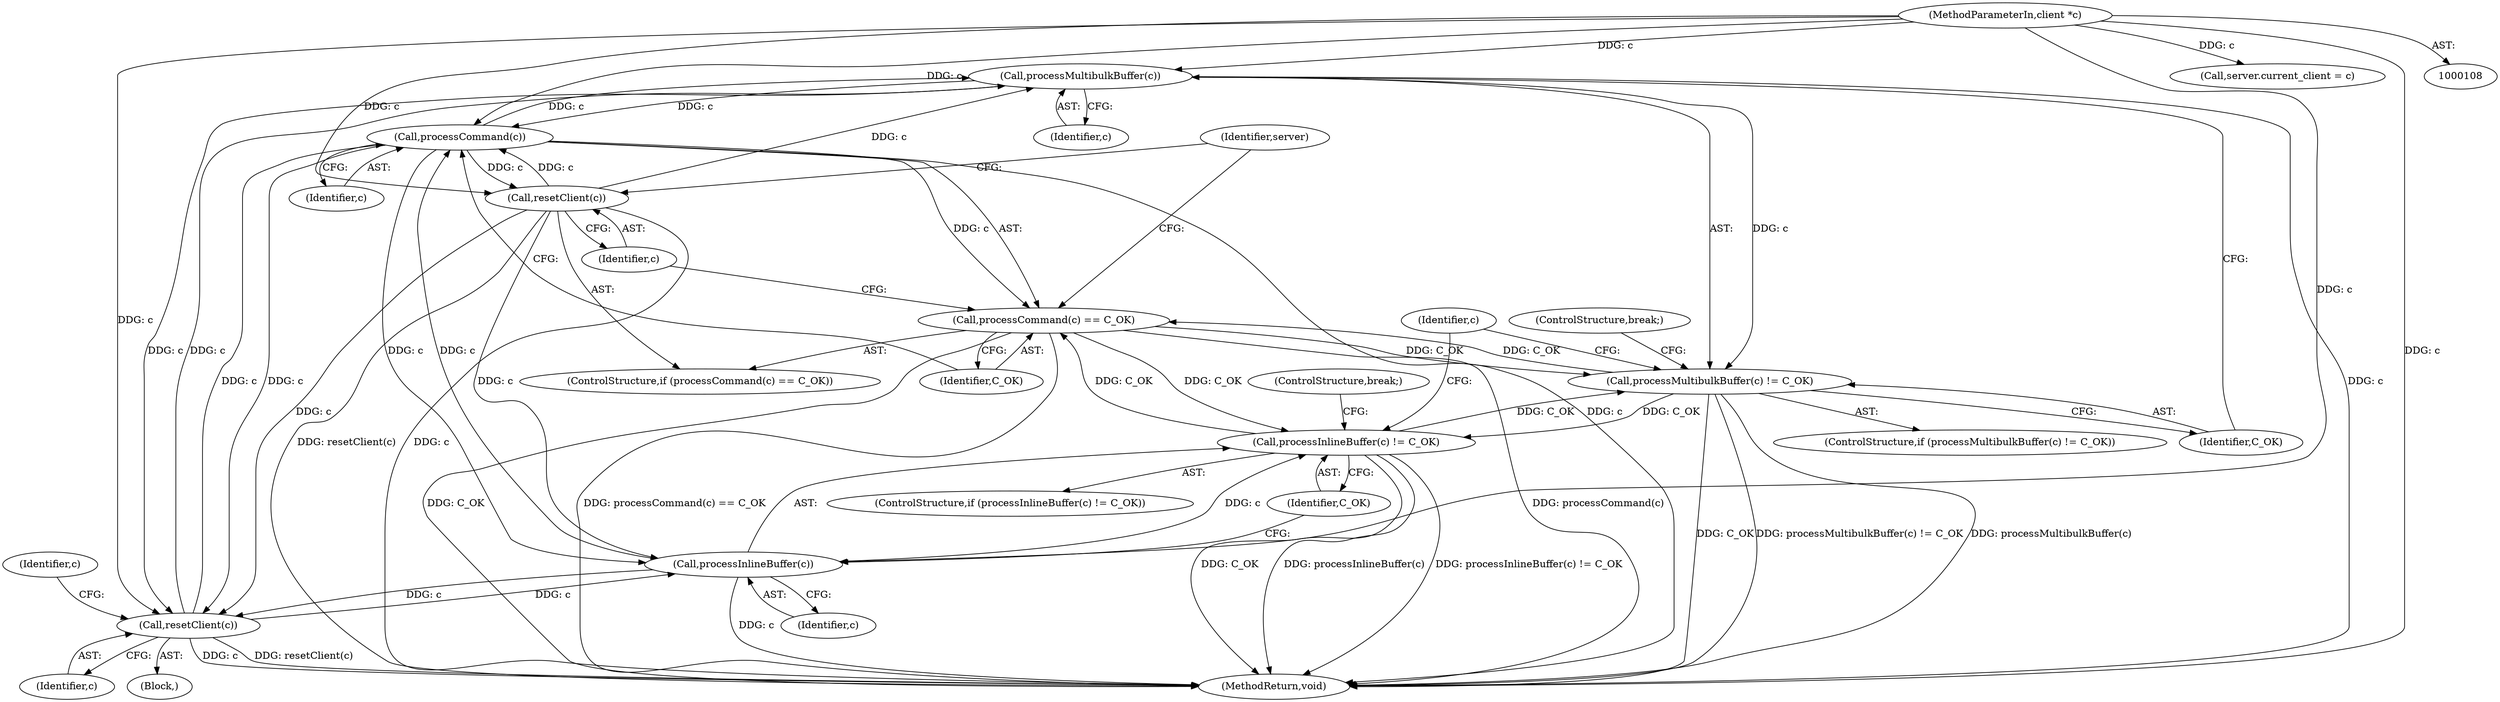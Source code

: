digraph "0_redis_874804da0c014a7d704b3d285aa500098a931f50@pointer" {
"1000198" [label="(Call,processMultibulkBuffer(c))"];
"1000222" [label="(Call,resetClient(c))"];
"1000219" [label="(Call,processCommand(c))"];
"1000184" [label="(Call,processInlineBuffer(c))"];
"1000213" [label="(Call,resetClient(c))"];
"1000198" [label="(Call,processMultibulkBuffer(c))"];
"1000109" [label="(MethodParameterIn,client *c)"];
"1000197" [label="(Call,processMultibulkBuffer(c) != C_OK)"];
"1000183" [label="(Call,processInlineBuffer(c) != C_OK)"];
"1000218" [label="(Call,processCommand(c) == C_OK)"];
"1000214" [label="(Identifier,c)"];
"1000199" [label="(Identifier,c)"];
"1000219" [label="(Call,processCommand(c))"];
"1000218" [label="(Call,processCommand(c) == C_OK)"];
"1000217" [label="(ControlStructure,if (processCommand(c) == C_OK))"];
"1000183" [label="(Call,processInlineBuffer(c) != C_OK)"];
"1000213" [label="(Call,resetClient(c))"];
"1000111" [label="(Call,server.current_client = c)"];
"1000200" [label="(Identifier,C_OK)"];
"1000119" [label="(Identifier,c)"];
"1000212" [label="(Block,)"];
"1000201" [label="(ControlStructure,break;)"];
"1000220" [label="(Identifier,c)"];
"1000186" [label="(Identifier,C_OK)"];
"1000185" [label="(Identifier,c)"];
"1000236" [label="(MethodReturn,void)"];
"1000198" [label="(Call,processMultibulkBuffer(c))"];
"1000222" [label="(Call,resetClient(c))"];
"1000209" [label="(Identifier,c)"];
"1000187" [label="(ControlStructure,break;)"];
"1000184" [label="(Call,processInlineBuffer(c))"];
"1000227" [label="(Identifier,server)"];
"1000196" [label="(ControlStructure,if (processMultibulkBuffer(c) != C_OK))"];
"1000223" [label="(Identifier,c)"];
"1000109" [label="(MethodParameterIn,client *c)"];
"1000182" [label="(ControlStructure,if (processInlineBuffer(c) != C_OK))"];
"1000197" [label="(Call,processMultibulkBuffer(c) != C_OK)"];
"1000221" [label="(Identifier,C_OK)"];
"1000198" -> "1000197"  [label="AST: "];
"1000198" -> "1000199"  [label="CFG: "];
"1000199" -> "1000198"  [label="AST: "];
"1000200" -> "1000198"  [label="CFG: "];
"1000198" -> "1000236"  [label="DDG: c"];
"1000198" -> "1000197"  [label="DDG: c"];
"1000222" -> "1000198"  [label="DDG: c"];
"1000213" -> "1000198"  [label="DDG: c"];
"1000219" -> "1000198"  [label="DDG: c"];
"1000109" -> "1000198"  [label="DDG: c"];
"1000198" -> "1000213"  [label="DDG: c"];
"1000198" -> "1000219"  [label="DDG: c"];
"1000222" -> "1000217"  [label="AST: "];
"1000222" -> "1000223"  [label="CFG: "];
"1000223" -> "1000222"  [label="AST: "];
"1000227" -> "1000222"  [label="CFG: "];
"1000222" -> "1000236"  [label="DDG: c"];
"1000222" -> "1000236"  [label="DDG: resetClient(c)"];
"1000222" -> "1000184"  [label="DDG: c"];
"1000222" -> "1000213"  [label="DDG: c"];
"1000222" -> "1000219"  [label="DDG: c"];
"1000219" -> "1000222"  [label="DDG: c"];
"1000109" -> "1000222"  [label="DDG: c"];
"1000219" -> "1000218"  [label="AST: "];
"1000219" -> "1000220"  [label="CFG: "];
"1000220" -> "1000219"  [label="AST: "];
"1000221" -> "1000219"  [label="CFG: "];
"1000219" -> "1000236"  [label="DDG: c"];
"1000219" -> "1000184"  [label="DDG: c"];
"1000219" -> "1000213"  [label="DDG: c"];
"1000219" -> "1000218"  [label="DDG: c"];
"1000184" -> "1000219"  [label="DDG: c"];
"1000213" -> "1000219"  [label="DDG: c"];
"1000109" -> "1000219"  [label="DDG: c"];
"1000184" -> "1000183"  [label="AST: "];
"1000184" -> "1000185"  [label="CFG: "];
"1000185" -> "1000184"  [label="AST: "];
"1000186" -> "1000184"  [label="CFG: "];
"1000184" -> "1000236"  [label="DDG: c"];
"1000184" -> "1000183"  [label="DDG: c"];
"1000213" -> "1000184"  [label="DDG: c"];
"1000109" -> "1000184"  [label="DDG: c"];
"1000184" -> "1000213"  [label="DDG: c"];
"1000213" -> "1000212"  [label="AST: "];
"1000213" -> "1000214"  [label="CFG: "];
"1000214" -> "1000213"  [label="AST: "];
"1000119" -> "1000213"  [label="CFG: "];
"1000213" -> "1000236"  [label="DDG: c"];
"1000213" -> "1000236"  [label="DDG: resetClient(c)"];
"1000109" -> "1000213"  [label="DDG: c"];
"1000109" -> "1000108"  [label="AST: "];
"1000109" -> "1000236"  [label="DDG: c"];
"1000109" -> "1000111"  [label="DDG: c"];
"1000197" -> "1000196"  [label="AST: "];
"1000197" -> "1000200"  [label="CFG: "];
"1000200" -> "1000197"  [label="AST: "];
"1000201" -> "1000197"  [label="CFG: "];
"1000209" -> "1000197"  [label="CFG: "];
"1000197" -> "1000236"  [label="DDG: C_OK"];
"1000197" -> "1000236"  [label="DDG: processMultibulkBuffer(c) != C_OK"];
"1000197" -> "1000236"  [label="DDG: processMultibulkBuffer(c)"];
"1000197" -> "1000183"  [label="DDG: C_OK"];
"1000183" -> "1000197"  [label="DDG: C_OK"];
"1000218" -> "1000197"  [label="DDG: C_OK"];
"1000197" -> "1000218"  [label="DDG: C_OK"];
"1000183" -> "1000182"  [label="AST: "];
"1000183" -> "1000186"  [label="CFG: "];
"1000186" -> "1000183"  [label="AST: "];
"1000187" -> "1000183"  [label="CFG: "];
"1000209" -> "1000183"  [label="CFG: "];
"1000183" -> "1000236"  [label="DDG: C_OK"];
"1000183" -> "1000236"  [label="DDG: processInlineBuffer(c)"];
"1000183" -> "1000236"  [label="DDG: processInlineBuffer(c) != C_OK"];
"1000218" -> "1000183"  [label="DDG: C_OK"];
"1000183" -> "1000218"  [label="DDG: C_OK"];
"1000218" -> "1000217"  [label="AST: "];
"1000218" -> "1000221"  [label="CFG: "];
"1000221" -> "1000218"  [label="AST: "];
"1000223" -> "1000218"  [label="CFG: "];
"1000227" -> "1000218"  [label="CFG: "];
"1000218" -> "1000236"  [label="DDG: processCommand(c)"];
"1000218" -> "1000236"  [label="DDG: C_OK"];
"1000218" -> "1000236"  [label="DDG: processCommand(c) == C_OK"];
}

